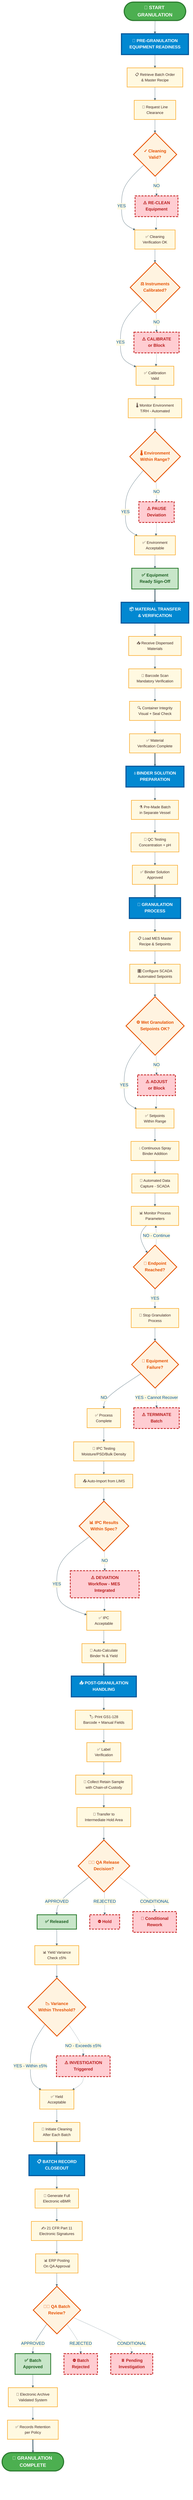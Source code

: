 %%{init: {'theme':'base', 'themeVariables': { 'primaryColor':'#e1f5ff','primaryTextColor':'#01579b','primaryBorderColor':'#0288d1','lineColor':'#546e7a','secondaryColor':'#fff9e1','tertiaryColor':'#f3e5f5'}}}%%
graph TB
  classDef macroStyle fill:#0288d1,stroke:#01579b,stroke-width:4px,color:#ffffff,font-weight:bold,font-size:16px
  classDef microStyle fill:#fff9e1,stroke:#f9a825,stroke-width:2px,color:#3e2723,font-size:14px
  classDef loopStyle fill:#8e24aa,stroke:#4a148c,stroke-width:3px,color:#ffffff,font-weight:bold,font-size:14px
  classDef exceptionStyle fill:#ffcdd2,stroke:#c62828,stroke-width:3px,stroke-dasharray:8 4,color:#b71c1c,font-weight:bold
  classDef decisionStyle fill:#fff3e0,stroke:#e65100,stroke-width:3px,color:#e65100,font-weight:bold
  classDef convergeStyle fill:#c8e6c9,stroke:#2e7d32,stroke-width:3px,color:#1b5e20,font-weight:bold

  START([🏁 START GRANULATION])
  style START fill:#4caf50,stroke:#2e7d32,stroke-width:4px,color:#ffffff,font-weight:bold,font-size:18px

  M1["🔬 PRE-GRANULATION<br/>EQUIPMENT READINESS"]
  class M1 macroStyle
  START --> M1

  T101["📋 Retrieve Batch Order<br/>& Master Recipe"]
  T102["🧹 Request Line<br/>Clearance"]
  class T101,T102 microStyle
  M1 --> T101
  T101 --> T102

  D103{"✓ Cleaning<br/>Valid?"}
  T103A["✅ Cleaning<br/>Verification OK"]
  T103B["⚠️ RE-CLEAN<br/>Equipment"]
  class D103 decisionStyle
  class T103A microStyle
  class T103B exceptionStyle
  T102 --> D103
  D103 -->|YES| T103A
  D103 -.->|NO| T103B
  T103B -.-> T103A

  D104{"⚖️ Instruments<br/>Calibrated?"}
  T104A["✅ Calibration<br/>Valid"]
  T104B["⚠️ CALIBRATE<br/>or Block"]
  class D104 decisionStyle
  class T104A microStyle
  class T104B exceptionStyle
  T103A --> D104
  D104 -->|YES| T104A
  D104 -.->|NO| T104B
  T104B -.-> T104A

  T105["🌡️ Monitor Environment<br/>T/RH - Automated"]
  class T105 microStyle
  T104A --> T105

  D106{"🌡️ Environment<br/>Within Range?"}
  T106A["✅ Environment<br/>Acceptable"]
  T106B["⚠️ PAUSE<br/>Deviation"]
  class D106 decisionStyle
  class T106A microStyle
  class T106B exceptionStyle
  T105 --> D106
  D106 -->|YES| T106A
  D106 -.->|NO| T106B
  T106B -.-> T106A

  T107["✅ Equipment<br/>Ready Sign-Off"]
  class T107 convergeStyle
  T106A --> T107

  M2["📦 MATERIAL TRANSFER<br/>& VERIFICATION"]
  class M2 macroStyle
  T107 ==> M2

  T201["📥 Receive Dispensed<br/>Materials"]
  T202["📱 Barcode Scan<br/>Mandatory Verification"]
  T203["🔍 Container Integrity<br/>Visual + Seal Check"]
  T204["✅ Material<br/>Verification Complete"]
  class T201,T202,T203,T204 microStyle
  M2 --> T201
  T201 --> T202
  T202 --> T203
  T203 --> T204

  M3["💧 BINDER SOLUTION<br/>PREPARATION"]
  class M3 macroStyle
  T204 ==> M3

  T301["⚗️ Pre-Made Batch<br/>in Separate Vessel"]
  T302["🧪 QC Testing<br/>Concentration + pH"]
  T303["✅ Binder Solution<br/>Approved"]
  class T301,T302,T303 microStyle
  M3 --> T301
  T301 --> T302
  T302 --> T303

  M4["🔄 GRANULATION<br/>PROCESS"]
  class M4 macroStyle
  T303 ==> M4

  T401["📋 Load MES Master<br/>Recipe & Setpoints"]
  T402["🎛️ Configure SCADA<br/>Automated Setpoints"]
  class T401,T402 microStyle
  M4 --> T401
  T401 --> T402

  D403{"⚙️ Wet Granulation<br/>Setpoints OK?"}
  T403A["✅ Setpoints<br/>Within Range"]
  T403B["⚠️ ADJUST<br/>or Block"]
  class D403 decisionStyle
  class T403A microStyle
  class T403B exceptionStyle
  T402 --> D403
  D403 -->|YES| T403A
  D403 -.->|NO| T403B
  T403B -.-> T403A

  T404["💧 Continuous Spray<br/>Binder Addition"]
  T405["🔄 Automated Data<br/>Capture - SCADA"]
  T406["📊 Monitor Process<br/>Parameters"]
  class T404,T405,T406 microStyle
  T403A --> T404
  T404 --> T405
  T405 --> T406

  D407{"🎯 Endpoint<br/>Reached?"}
  class D407 decisionStyle
  T406 --> D407
  D407 -.->|NO - Continue| T406
  D407 -->|YES| T408

  T408["🛑 Stop Granulation<br/>Process"]
  class T408 microStyle

  D409{"🔧 Equipment<br/>Failure?"}
  T409A["✅ Process<br/>Complete"]
  T409B["⚠️ TERMINATE<br/>Batch"]
  class D409 decisionStyle
  class T409A microStyle
  class T409B exceptionStyle
  T408 --> D409
  D409 -->|NO| T409A
  D409 -.->|YES - Cannot Recover| T409B

  T410["🧪 IPC Testing<br/>Moisture/PSD/Bulk Density"]
  T411["📤 Auto-Import from LIMS"]
  class T410,T411 microStyle
  T409A --> T410
  T410 --> T411

  D412{"📊 IPC Results<br/>Within Spec?"}
  T412A["✅ IPC<br/>Acceptable"]
  T412B["⚠️ DEVIATION<br/>Workflow - MES Integrated"]
  class D412 decisionStyle
  class T412A microStyle
  class T412B exceptionStyle
  T411 --> D412
  D412 -->|YES| T412A
  D412 -.->|NO| T412B
  T412B -.-> T412A

  T413["🧮 Auto-Calculate<br/>Binder % & Yield"]
  class T413 microStyle
  T412A --> T413

  M5["📤 POST-GRANULATION<br/>HANDLING"]
  class M5 macroStyle
  T413 ==> M5

  T501["🏷️ Print GS1-128<br/>Barcode + Manual Fields"]
  T502["✅ Label<br/>Verification"]
  T503["🧪 Collect Retain Sample<br/>with Chain-of-Custody"]
  T504["📍 Transfer to<br/>Intermediate Hold Area"]
  class T501,T502,T503,T504 microStyle
  M5 --> T501
  T501 --> T502
  T502 --> T503
  T503 --> T504

  D505{"👨‍🔬 QA Release<br/>Decision?"}
  T505A["✅ Released"]
  T505B["⛔ Hold"]
  T505C["🔄 Conditional<br/>Rework"]
  class D505 decisionStyle
  class T505A convergeStyle
  class T505B exceptionStyle
  class T505C exceptionStyle
  T504 --> D505
  D505 -->|APPROVED| T505A
  D505 -.->|REJECTED| T505B
  D505 -.->|CONDITIONAL| T505C

  T506["📊 Yield Variance<br/>Check ±5%"]
  class T506 microStyle
  T505A --> T506

  D507{"📉 Variance<br/>Within Threshold?"}
  T507A["✅ Yield<br/>Acceptable"]
  T507B["⚠️ INVESTIGATION<br/>Triggered"]
  class D507 decisionStyle
  class T507A microStyle
  class T507B exceptionStyle
  T506 --> D507
  D507 -->|YES - Within ±5%| T507A
  D507 -.->|NO - Exceeds ±5%| T507B
  T507B -.-> T507A

  T508["🧹 Initiate Cleaning<br/>After Each Batch"]
  class T508 microStyle
  T507A --> T508

  M6["📋 BATCH RECORD<br/>CLOSEOUT"]
  class M6 macroStyle
  T508 ==> M6

  T601["📝 Generate Full<br/>Electronic eBMR"]
  T602["✍️ 21 CFR Part 11<br/>Electronic Signatures"]
  T603["📊 ERP Posting<br/>On QA Approval"]
  class T601,T602,T603 microStyle
  M6 --> T601
  T601 --> T602
  T602 --> T603

  D604{"👨‍🔬 QA Batch<br/>Review?"}
  T604A["✅ Batch<br/>Approved"]
  T604B["⛔ Batch<br/>Rejected"]
  T604C["⏸️ Pending<br/>Investigation"]
  class D604 decisionStyle
  class T604A convergeStyle
  class T604B exceptionStyle
  class T604C exceptionStyle
  T603 --> D604
  D604 -->|APPROVED| T604A
  D604 -.->|REJECTED| T604B
  D604 -.->|CONDITIONAL| T604C

  T605["📁 Electronic Archive<br/>Validated System"]
  T606["✅ Records Retention<br/>per Policy"]
  class T605,T606 microStyle
  T604A --> T605
  T605 --> T606

  COMPLETE([🎉 GRANULATION COMPLETE])
  style COMPLETE fill:#4caf50,stroke:#2e7d32,stroke-width:4px,color:#ffffff,font-weight:bold,font-size:18px
  T606 ==> COMPLETE